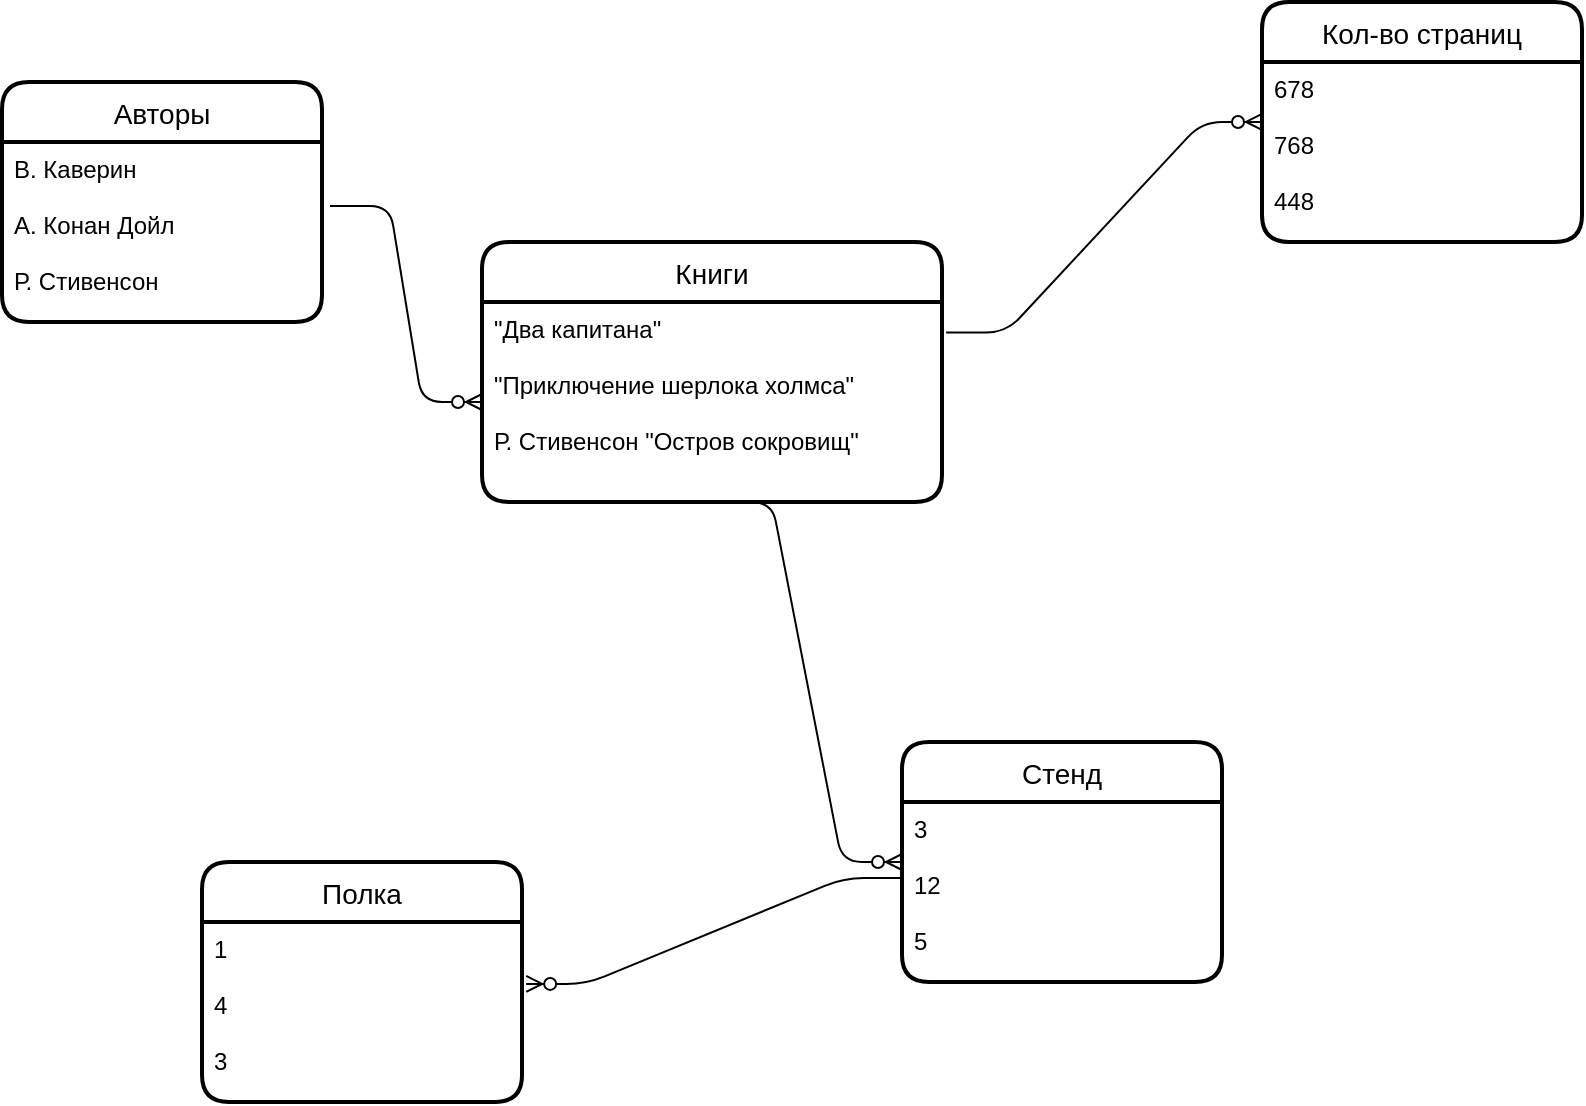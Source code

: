 <mxfile version="14.3.0" type="github">
  <diagram id="TA9gHW5jIvx5AbATtFrV" name="Page-1">
    <mxGraphModel dx="862" dy="482" grid="1" gridSize="10" guides="1" tooltips="1" connect="1" arrows="1" fold="1" page="1" pageScale="1" pageWidth="850" pageHeight="1100" math="0" shadow="0">
      <root>
        <mxCell id="0" />
        <mxCell id="1" parent="0" />
        <mxCell id="hWdBYUJsHC3Z7avqiOu--72" value="Книги" style="swimlane;childLayout=stackLayout;horizontal=1;startSize=30;horizontalStack=0;rounded=1;fontSize=14;fontStyle=0;strokeWidth=2;resizeParent=0;resizeLast=1;shadow=0;dashed=0;align=center;" vertex="1" parent="1">
          <mxGeometry x="270" y="130" width="230" height="130" as="geometry" />
        </mxCell>
        <mxCell id="hWdBYUJsHC3Z7avqiOu--73" value="&quot;Два капитана&quot;&#xa;&#xa;&quot;Приключение шерлока холмса&quot;&#xa;&#xa;Р. Стивенсон &quot;Остров сокровищ&quot;" style="align=left;strokeColor=none;fillColor=none;spacingLeft=4;fontSize=12;verticalAlign=top;resizable=0;rotatable=0;part=1;" vertex="1" parent="hWdBYUJsHC3Z7avqiOu--72">
          <mxGeometry y="30" width="230" height="100" as="geometry" />
        </mxCell>
        <mxCell id="hWdBYUJsHC3Z7avqiOu--76" value="Кол-во страниц" style="swimlane;childLayout=stackLayout;horizontal=1;startSize=30;horizontalStack=0;rounded=1;fontSize=14;fontStyle=0;strokeWidth=2;resizeParent=0;resizeLast=1;shadow=0;dashed=0;align=center;" vertex="1" parent="1">
          <mxGeometry x="660" y="10" width="160" height="120" as="geometry" />
        </mxCell>
        <mxCell id="hWdBYUJsHC3Z7avqiOu--77" value="678&#xa;&#xa;768&#xa;&#xa;448" style="align=left;strokeColor=none;fillColor=none;spacingLeft=4;fontSize=12;verticalAlign=top;resizable=0;rotatable=0;part=1;" vertex="1" parent="hWdBYUJsHC3Z7avqiOu--76">
          <mxGeometry y="30" width="160" height="90" as="geometry" />
        </mxCell>
        <mxCell id="hWdBYUJsHC3Z7avqiOu--80" value="" style="edgeStyle=entityRelationEdgeStyle;fontSize=12;html=1;endArrow=ERzeroToMany;endFill=1;exitX=1.009;exitY=0.152;exitDx=0;exitDy=0;exitPerimeter=0;entryX=0;entryY=0.333;entryDx=0;entryDy=0;entryPerimeter=0;" edge="1" parent="1" source="hWdBYUJsHC3Z7avqiOu--73" target="hWdBYUJsHC3Z7avqiOu--77">
          <mxGeometry width="100" height="100" relative="1" as="geometry">
            <mxPoint x="360" y="300" as="sourcePoint" />
            <mxPoint x="570" y="120" as="targetPoint" />
          </mxGeometry>
        </mxCell>
        <mxCell id="hWdBYUJsHC3Z7avqiOu--90" value="Авторы" style="swimlane;childLayout=stackLayout;horizontal=1;startSize=30;horizontalStack=0;rounded=1;fontSize=14;fontStyle=0;strokeWidth=2;resizeParent=0;resizeLast=1;shadow=0;dashed=0;align=center;" vertex="1" parent="1">
          <mxGeometry x="30" y="50" width="160" height="120" as="geometry" />
        </mxCell>
        <mxCell id="hWdBYUJsHC3Z7avqiOu--91" value="В. Каверин&#xa;&#xa;А. Конан Дойл&#xa;&#xa;Р. Стивенсон" style="align=left;strokeColor=none;fillColor=none;spacingLeft=4;fontSize=12;verticalAlign=top;resizable=0;rotatable=0;part=1;" vertex="1" parent="hWdBYUJsHC3Z7avqiOu--90">
          <mxGeometry y="30" width="160" height="90" as="geometry" />
        </mxCell>
        <mxCell id="hWdBYUJsHC3Z7avqiOu--92" value="" style="edgeStyle=entityRelationEdgeStyle;fontSize=12;html=1;endArrow=ERzeroToMany;endFill=1;entryX=0;entryY=0.5;entryDx=0;entryDy=0;exitX=1.025;exitY=0.356;exitDx=0;exitDy=0;exitPerimeter=0;" edge="1" parent="1" source="hWdBYUJsHC3Z7avqiOu--91" target="hWdBYUJsHC3Z7avqiOu--73">
          <mxGeometry width="100" height="100" relative="1" as="geometry">
            <mxPoint x="390" y="400" as="sourcePoint" />
            <mxPoint x="490" y="300" as="targetPoint" />
          </mxGeometry>
        </mxCell>
        <mxCell id="hWdBYUJsHC3Z7avqiOu--96" value="Стенд" style="swimlane;childLayout=stackLayout;horizontal=1;startSize=30;horizontalStack=0;rounded=1;fontSize=14;fontStyle=0;strokeWidth=2;resizeParent=0;resizeLast=1;shadow=0;dashed=0;align=center;" vertex="1" parent="1">
          <mxGeometry x="480" y="380" width="160" height="120" as="geometry" />
        </mxCell>
        <mxCell id="hWdBYUJsHC3Z7avqiOu--97" value="3&#xa;&#xa;12&#xa;&#xa;5" style="align=left;strokeColor=none;fillColor=none;spacingLeft=4;fontSize=12;verticalAlign=top;resizable=0;rotatable=0;part=1;" vertex="1" parent="hWdBYUJsHC3Z7avqiOu--96">
          <mxGeometry y="30" width="160" height="90" as="geometry" />
        </mxCell>
        <mxCell id="hWdBYUJsHC3Z7avqiOu--98" value="" style="edgeStyle=entityRelationEdgeStyle;fontSize=12;html=1;endArrow=ERzeroToMany;endFill=1;exitX=0.5;exitY=1;exitDx=0;exitDy=0;entryX=0;entryY=0.5;entryDx=0;entryDy=0;" edge="1" parent="1" source="hWdBYUJsHC3Z7avqiOu--73" target="hWdBYUJsHC3Z7avqiOu--96">
          <mxGeometry width="100" height="100" relative="1" as="geometry">
            <mxPoint x="390" y="400" as="sourcePoint" />
            <mxPoint x="370" y="440" as="targetPoint" />
          </mxGeometry>
        </mxCell>
        <mxCell id="hWdBYUJsHC3Z7avqiOu--99" value="Полка" style="swimlane;childLayout=stackLayout;horizontal=1;startSize=30;horizontalStack=0;rounded=1;fontSize=14;fontStyle=0;strokeWidth=2;resizeParent=0;resizeLast=1;shadow=0;dashed=0;align=center;" vertex="1" parent="1">
          <mxGeometry x="130" y="440" width="160" height="120" as="geometry" />
        </mxCell>
        <mxCell id="hWdBYUJsHC3Z7avqiOu--100" value="1&#xa;&#xa;4&#xa;&#xa;3" style="align=left;strokeColor=none;fillColor=none;spacingLeft=4;fontSize=12;verticalAlign=top;resizable=0;rotatable=0;part=1;" vertex="1" parent="hWdBYUJsHC3Z7avqiOu--99">
          <mxGeometry y="30" width="160" height="90" as="geometry" />
        </mxCell>
        <mxCell id="hWdBYUJsHC3Z7avqiOu--104" value="" style="edgeStyle=entityRelationEdgeStyle;fontSize=12;html=1;endArrow=ERzeroToMany;endFill=1;exitX=0.006;exitY=0.422;exitDx=0;exitDy=0;exitPerimeter=0;entryX=1.013;entryY=0.344;entryDx=0;entryDy=0;entryPerimeter=0;" edge="1" parent="1" source="hWdBYUJsHC3Z7avqiOu--97" target="hWdBYUJsHC3Z7avqiOu--100">
          <mxGeometry width="100" height="100" relative="1" as="geometry">
            <mxPoint x="450" y="480" as="sourcePoint" />
            <mxPoint x="270" y="430" as="targetPoint" />
          </mxGeometry>
        </mxCell>
      </root>
    </mxGraphModel>
  </diagram>
</mxfile>
